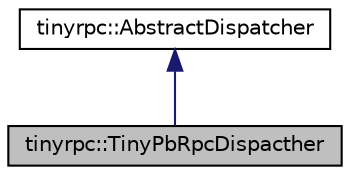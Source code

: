 digraph "tinyrpc::TinyPbRpcDispacther"
{
 // LATEX_PDF_SIZE
  edge [fontname="Helvetica",fontsize="10",labelfontname="Helvetica",labelfontsize="10"];
  node [fontname="Helvetica",fontsize="10",shape=record];
  Node1 [label="tinyrpc::TinyPbRpcDispacther",height=0.2,width=0.4,color="black", fillcolor="grey75", style="filled", fontcolor="black",tooltip=" "];
  Node2 -> Node1 [dir="back",color="midnightblue",fontsize="10",style="solid",fontname="Helvetica"];
  Node2 [label="tinyrpc::AbstractDispatcher",height=0.2,width=0.4,color="black", fillcolor="white", style="filled",URL="$classtinyrpc_1_1AbstractDispatcher.html",tooltip=" "];
}

